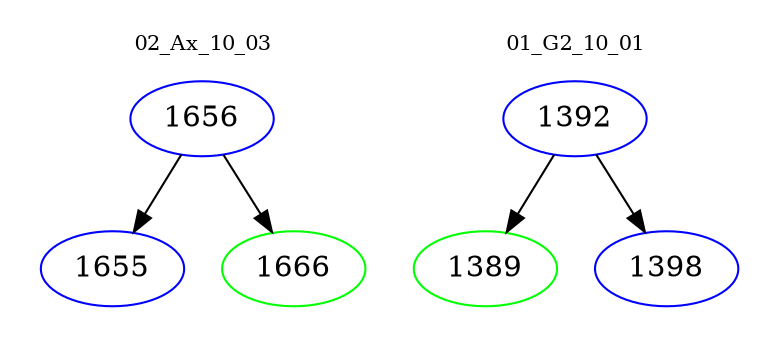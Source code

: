 digraph{
subgraph cluster_0 {
color = white
label = "02_Ax_10_03";
fontsize=10;
T0_1656 [label="1656", color="blue"]
T0_1656 -> T0_1655 [color="black"]
T0_1655 [label="1655", color="blue"]
T0_1656 -> T0_1666 [color="black"]
T0_1666 [label="1666", color="green"]
}
subgraph cluster_1 {
color = white
label = "01_G2_10_01";
fontsize=10;
T1_1392 [label="1392", color="blue"]
T1_1392 -> T1_1389 [color="black"]
T1_1389 [label="1389", color="green"]
T1_1392 -> T1_1398 [color="black"]
T1_1398 [label="1398", color="blue"]
}
}
